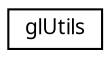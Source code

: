 digraph "Graphical Class Hierarchy"
{
 // LATEX_PDF_SIZE
  edge [fontname="Arial.ttf",fontsize="10",labelfontname="Arial.ttf",labelfontsize="10"];
  node [fontname="Arial.ttf",fontsize="10",shape=record];
  rankdir="LR";
  Node0 [label="glUtils",height=0.2,width=0.4,color="black", fillcolor="white", style="filled",URL="$classgl_utils.html",tooltip="OpenGL utility class with functions for simple OpenGL demo apps."];
}
